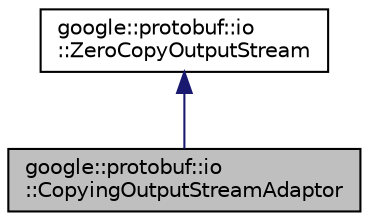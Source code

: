 digraph "google::protobuf::io::CopyingOutputStreamAdaptor"
{
 // LATEX_PDF_SIZE
  edge [fontname="Helvetica",fontsize="10",labelfontname="Helvetica",labelfontsize="10"];
  node [fontname="Helvetica",fontsize="10",shape=record];
  Node1 [label="google::protobuf::io\l::CopyingOutputStreamAdaptor",height=0.2,width=0.4,color="black", fillcolor="grey75", style="filled", fontcolor="black",tooltip=" "];
  Node2 -> Node1 [dir="back",color="midnightblue",fontsize="10",style="solid",fontname="Helvetica"];
  Node2 [label="google::protobuf::io\l::ZeroCopyOutputStream",height=0.2,width=0.4,color="black", fillcolor="white", style="filled",URL="$classgoogle_1_1protobuf_1_1io_1_1ZeroCopyOutputStream.html",tooltip=" "];
}
